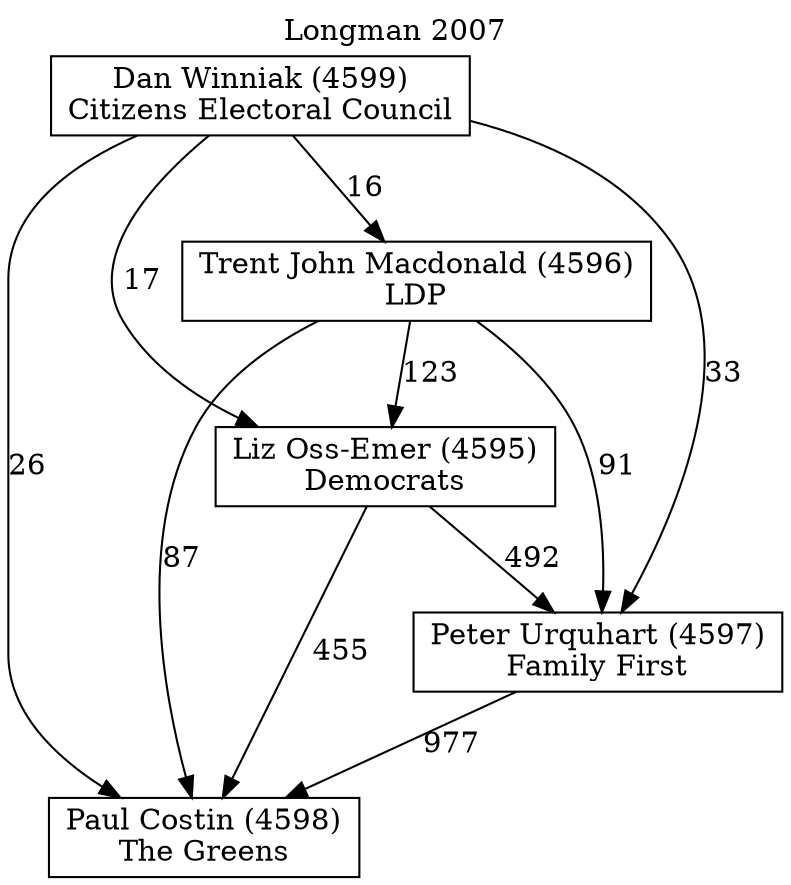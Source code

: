 // House preference flow
digraph "Paul Costin (4598)_Longman_2007" {
	graph [label="Longman 2007" labelloc=t mclimit=10]
	node [shape=box]
	"Dan Winniak (4599)" [label="Dan Winniak (4599)
Citizens Electoral Council"]
	"Liz Oss-Emer (4595)" [label="Liz Oss-Emer (4595)
Democrats"]
	"Paul Costin (4598)" [label="Paul Costin (4598)
The Greens"]
	"Peter Urquhart (4597)" [label="Peter Urquhart (4597)
Family First"]
	"Trent John Macdonald (4596)" [label="Trent John Macdonald (4596)
LDP"]
	"Dan Winniak (4599)" -> "Liz Oss-Emer (4595)" [label=17]
	"Dan Winniak (4599)" -> "Paul Costin (4598)" [label=26]
	"Dan Winniak (4599)" -> "Peter Urquhart (4597)" [label=33]
	"Dan Winniak (4599)" -> "Trent John Macdonald (4596)" [label=16]
	"Liz Oss-Emer (4595)" -> "Paul Costin (4598)" [label=455]
	"Liz Oss-Emer (4595)" -> "Peter Urquhart (4597)" [label=492]
	"Peter Urquhart (4597)" -> "Paul Costin (4598)" [label=977]
	"Trent John Macdonald (4596)" -> "Liz Oss-Emer (4595)" [label=123]
	"Trent John Macdonald (4596)" -> "Paul Costin (4598)" [label=87]
	"Trent John Macdonald (4596)" -> "Peter Urquhart (4597)" [label=91]
}
